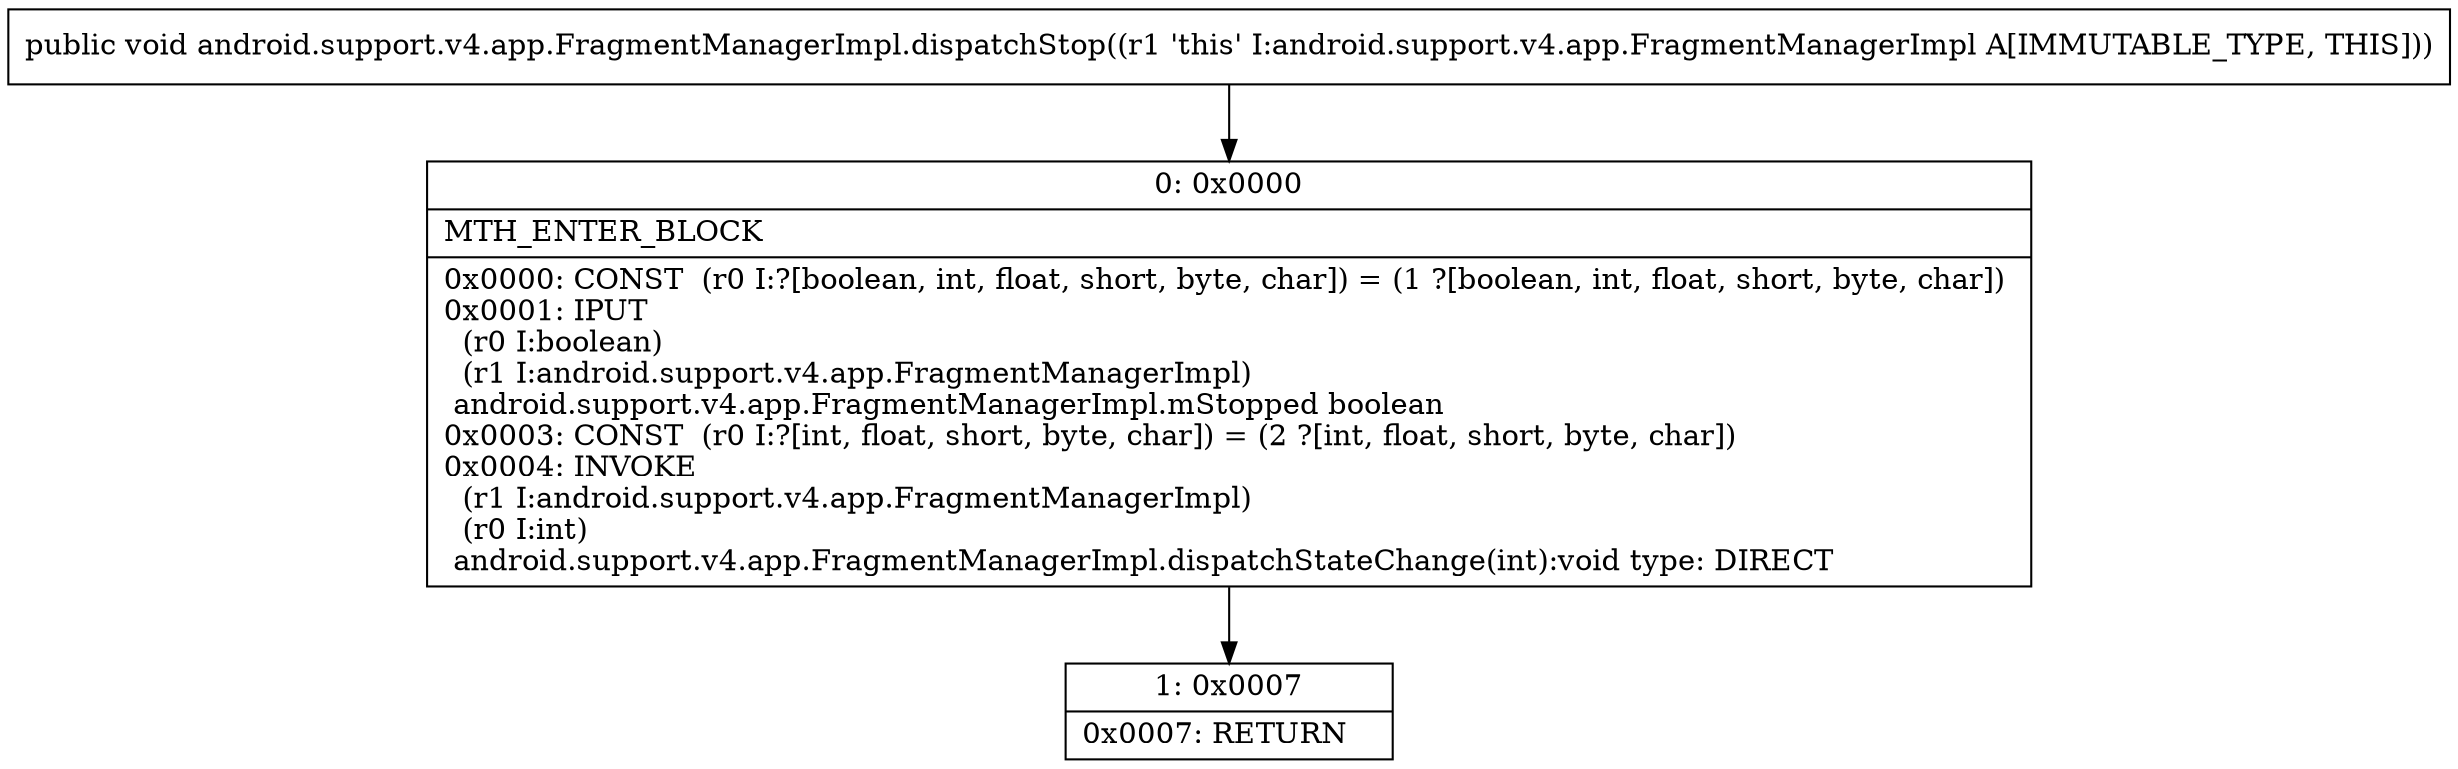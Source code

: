 digraph "CFG forandroid.support.v4.app.FragmentManagerImpl.dispatchStop()V" {
Node_0 [shape=record,label="{0\:\ 0x0000|MTH_ENTER_BLOCK\l|0x0000: CONST  (r0 I:?[boolean, int, float, short, byte, char]) = (1 ?[boolean, int, float, short, byte, char]) \l0x0001: IPUT  \l  (r0 I:boolean)\l  (r1 I:android.support.v4.app.FragmentManagerImpl)\l android.support.v4.app.FragmentManagerImpl.mStopped boolean \l0x0003: CONST  (r0 I:?[int, float, short, byte, char]) = (2 ?[int, float, short, byte, char]) \l0x0004: INVOKE  \l  (r1 I:android.support.v4.app.FragmentManagerImpl)\l  (r0 I:int)\l android.support.v4.app.FragmentManagerImpl.dispatchStateChange(int):void type: DIRECT \l}"];
Node_1 [shape=record,label="{1\:\ 0x0007|0x0007: RETURN   \l}"];
MethodNode[shape=record,label="{public void android.support.v4.app.FragmentManagerImpl.dispatchStop((r1 'this' I:android.support.v4.app.FragmentManagerImpl A[IMMUTABLE_TYPE, THIS])) }"];
MethodNode -> Node_0;
Node_0 -> Node_1;
}

